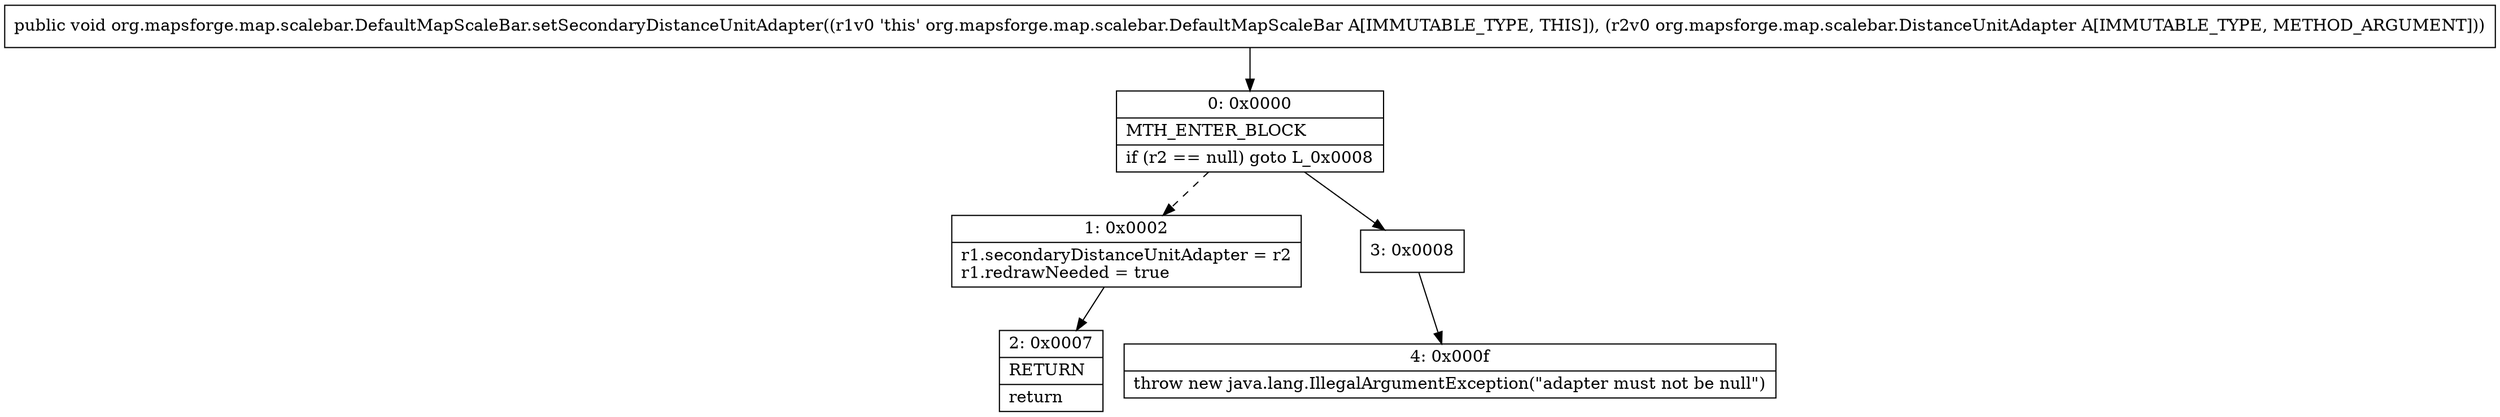 digraph "CFG fororg.mapsforge.map.scalebar.DefaultMapScaleBar.setSecondaryDistanceUnitAdapter(Lorg\/mapsforge\/map\/scalebar\/DistanceUnitAdapter;)V" {
Node_0 [shape=record,label="{0\:\ 0x0000|MTH_ENTER_BLOCK\l|if (r2 == null) goto L_0x0008\l}"];
Node_1 [shape=record,label="{1\:\ 0x0002|r1.secondaryDistanceUnitAdapter = r2\lr1.redrawNeeded = true\l}"];
Node_2 [shape=record,label="{2\:\ 0x0007|RETURN\l|return\l}"];
Node_3 [shape=record,label="{3\:\ 0x0008}"];
Node_4 [shape=record,label="{4\:\ 0x000f|throw new java.lang.IllegalArgumentException(\"adapter must not be null\")\l}"];
MethodNode[shape=record,label="{public void org.mapsforge.map.scalebar.DefaultMapScaleBar.setSecondaryDistanceUnitAdapter((r1v0 'this' org.mapsforge.map.scalebar.DefaultMapScaleBar A[IMMUTABLE_TYPE, THIS]), (r2v0 org.mapsforge.map.scalebar.DistanceUnitAdapter A[IMMUTABLE_TYPE, METHOD_ARGUMENT])) }"];
MethodNode -> Node_0;
Node_0 -> Node_1[style=dashed];
Node_0 -> Node_3;
Node_1 -> Node_2;
Node_3 -> Node_4;
}

